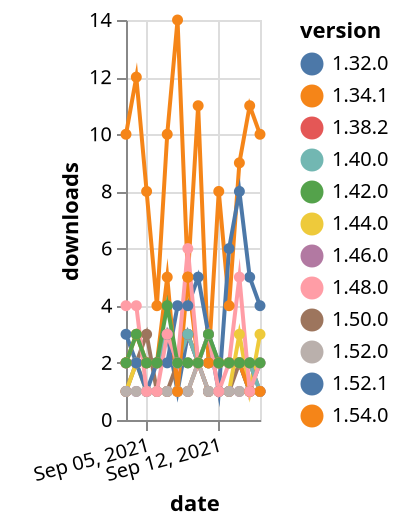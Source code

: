 {"$schema": "https://vega.github.io/schema/vega-lite/v5.json", "description": "A simple bar chart with embedded data.", "data": {"values": [{"date": "2021-09-03", "total": 5391, "delta": 2, "version": "1.32.0"}, {"date": "2021-09-04", "total": 5393, "delta": 2, "version": "1.32.0"}, {"date": "2021-09-05", "total": 5395, "delta": 2, "version": "1.32.0"}, {"date": "2021-09-06", "total": 5397, "delta": 2, "version": "1.32.0"}, {"date": "2021-09-07", "total": 5400, "delta": 3, "version": "1.32.0"}, {"date": "2021-09-08", "total": 5401, "delta": 1, "version": "1.32.0"}, {"date": "2021-09-09", "total": 5404, "delta": 3, "version": "1.32.0"}, {"date": "2021-09-10", "total": 5406, "delta": 2, "version": "1.32.0"}, {"date": "2021-09-11", "total": 5409, "delta": 3, "version": "1.32.0"}, {"date": "2021-09-12", "total": 5411, "delta": 2, "version": "1.32.0"}, {"date": "2021-09-13", "total": 5413, "delta": 2, "version": "1.32.0"}, {"date": "2021-09-14", "total": 5415, "delta": 2, "version": "1.32.0"}, {"date": "2021-09-15", "total": 5416, "delta": 1, "version": "1.32.0"}, {"date": "2021-09-16", "total": 5418, "delta": 2, "version": "1.32.0"}, {"date": "2021-09-03", "total": 568, "delta": 10, "version": "1.54.0"}, {"date": "2021-09-04", "total": 580, "delta": 12, "version": "1.54.0"}, {"date": "2021-09-05", "total": 588, "delta": 8, "version": "1.54.0"}, {"date": "2021-09-06", "total": 592, "delta": 4, "version": "1.54.0"}, {"date": "2021-09-07", "total": 602, "delta": 10, "version": "1.54.0"}, {"date": "2021-09-08", "total": 616, "delta": 14, "version": "1.54.0"}, {"date": "2021-09-09", "total": 621, "delta": 5, "version": "1.54.0"}, {"date": "2021-09-10", "total": 632, "delta": 11, "version": "1.54.0"}, {"date": "2021-09-11", "total": 634, "delta": 2, "version": "1.54.0"}, {"date": "2021-09-12", "total": 642, "delta": 8, "version": "1.54.0"}, {"date": "2021-09-13", "total": 646, "delta": 4, "version": "1.54.0"}, {"date": "2021-09-14", "total": 655, "delta": 9, "version": "1.54.0"}, {"date": "2021-09-15", "total": 666, "delta": 11, "version": "1.54.0"}, {"date": "2021-09-16", "total": 676, "delta": 10, "version": "1.54.0"}, {"date": "2021-09-03", "total": 653, "delta": 1, "version": "1.50.0"}, {"date": "2021-09-04", "total": 655, "delta": 2, "version": "1.50.0"}, {"date": "2021-09-05", "total": 658, "delta": 3, "version": "1.50.0"}, {"date": "2021-09-06", "total": 659, "delta": 1, "version": "1.50.0"}, {"date": "2021-09-07", "total": 660, "delta": 1, "version": "1.50.0"}, {"date": "2021-09-08", "total": 662, "delta": 2, "version": "1.50.0"}, {"date": "2021-09-09", "total": 664, "delta": 2, "version": "1.50.0"}, {"date": "2021-09-10", "total": 666, "delta": 2, "version": "1.50.0"}, {"date": "2021-09-11", "total": 667, "delta": 1, "version": "1.50.0"}, {"date": "2021-09-12", "total": 668, "delta": 1, "version": "1.50.0"}, {"date": "2021-09-13", "total": 669, "delta": 1, "version": "1.50.0"}, {"date": "2021-09-14", "total": 671, "delta": 2, "version": "1.50.0"}, {"date": "2021-09-15", "total": 672, "delta": 1, "version": "1.50.0"}, {"date": "2021-09-16", "total": 673, "delta": 1, "version": "1.50.0"}, {"date": "2021-09-03", "total": 2170, "delta": 1, "version": "1.44.0"}, {"date": "2021-09-04", "total": 2172, "delta": 2, "version": "1.44.0"}, {"date": "2021-09-05", "total": 2173, "delta": 1, "version": "1.44.0"}, {"date": "2021-09-06", "total": 2174, "delta": 1, "version": "1.44.0"}, {"date": "2021-09-07", "total": 2175, "delta": 1, "version": "1.44.0"}, {"date": "2021-09-08", "total": 2176, "delta": 1, "version": "1.44.0"}, {"date": "2021-09-09", "total": 2177, "delta": 1, "version": "1.44.0"}, {"date": "2021-09-10", "total": 2179, "delta": 2, "version": "1.44.0"}, {"date": "2021-09-11", "total": 2180, "delta": 1, "version": "1.44.0"}, {"date": "2021-09-12", "total": 2181, "delta": 1, "version": "1.44.0"}, {"date": "2021-09-13", "total": 2182, "delta": 1, "version": "1.44.0"}, {"date": "2021-09-14", "total": 2185, "delta": 3, "version": "1.44.0"}, {"date": "2021-09-15", "total": 2186, "delta": 1, "version": "1.44.0"}, {"date": "2021-09-16", "total": 2189, "delta": 3, "version": "1.44.0"}, {"date": "2021-09-03", "total": 2703, "delta": 2, "version": "1.38.2"}, {"date": "2021-09-04", "total": 2705, "delta": 2, "version": "1.38.2"}, {"date": "2021-09-05", "total": 2707, "delta": 2, "version": "1.38.2"}, {"date": "2021-09-06", "total": 2709, "delta": 2, "version": "1.38.2"}, {"date": "2021-09-07", "total": 2712, "delta": 3, "version": "1.38.2"}, {"date": "2021-09-08", "total": 2714, "delta": 2, "version": "1.38.2"}, {"date": "2021-09-09", "total": 2717, "delta": 3, "version": "1.38.2"}, {"date": "2021-09-10", "total": 2719, "delta": 2, "version": "1.38.2"}, {"date": "2021-09-11", "total": 2721, "delta": 2, "version": "1.38.2"}, {"date": "2021-09-12", "total": 2723, "delta": 2, "version": "1.38.2"}, {"date": "2021-09-13", "total": 2725, "delta": 2, "version": "1.38.2"}, {"date": "2021-09-14", "total": 2727, "delta": 2, "version": "1.38.2"}, {"date": "2021-09-15", "total": 2729, "delta": 2, "version": "1.38.2"}, {"date": "2021-09-16", "total": 2730, "delta": 1, "version": "1.38.2"}, {"date": "2021-09-03", "total": 4844, "delta": 2, "version": "1.40.0"}, {"date": "2021-09-04", "total": 4846, "delta": 2, "version": "1.40.0"}, {"date": "2021-09-05", "total": 4848, "delta": 2, "version": "1.40.0"}, {"date": "2021-09-06", "total": 4850, "delta": 2, "version": "1.40.0"}, {"date": "2021-09-07", "total": 4853, "delta": 3, "version": "1.40.0"}, {"date": "2021-09-08", "total": 4855, "delta": 2, "version": "1.40.0"}, {"date": "2021-09-09", "total": 4858, "delta": 3, "version": "1.40.0"}, {"date": "2021-09-10", "total": 4860, "delta": 2, "version": "1.40.0"}, {"date": "2021-09-11", "total": 4862, "delta": 2, "version": "1.40.0"}, {"date": "2021-09-12", "total": 4864, "delta": 2, "version": "1.40.0"}, {"date": "2021-09-13", "total": 4866, "delta": 2, "version": "1.40.0"}, {"date": "2021-09-14", "total": 4868, "delta": 2, "version": "1.40.0"}, {"date": "2021-09-15", "total": 4870, "delta": 2, "version": "1.40.0"}, {"date": "2021-09-16", "total": 4871, "delta": 1, "version": "1.40.0"}, {"date": "2021-09-03", "total": 1082, "delta": 3, "version": "1.52.1"}, {"date": "2021-09-04", "total": 1084, "delta": 2, "version": "1.52.1"}, {"date": "2021-09-05", "total": 1085, "delta": 1, "version": "1.52.1"}, {"date": "2021-09-06", "total": 1087, "delta": 2, "version": "1.52.1"}, {"date": "2021-09-07", "total": 1089, "delta": 2, "version": "1.52.1"}, {"date": "2021-09-08", "total": 1093, "delta": 4, "version": "1.52.1"}, {"date": "2021-09-09", "total": 1097, "delta": 4, "version": "1.52.1"}, {"date": "2021-09-10", "total": 1102, "delta": 5, "version": "1.52.1"}, {"date": "2021-09-11", "total": 1105, "delta": 3, "version": "1.52.1"}, {"date": "2021-09-12", "total": 1106, "delta": 1, "version": "1.52.1"}, {"date": "2021-09-13", "total": 1112, "delta": 6, "version": "1.52.1"}, {"date": "2021-09-14", "total": 1120, "delta": 8, "version": "1.52.1"}, {"date": "2021-09-15", "total": 1125, "delta": 5, "version": "1.52.1"}, {"date": "2021-09-16", "total": 1129, "delta": 4, "version": "1.52.1"}, {"date": "2021-09-03", "total": 786, "delta": 1, "version": "1.46.0"}, {"date": "2021-09-04", "total": 787, "delta": 1, "version": "1.46.0"}, {"date": "2021-09-05", "total": 788, "delta": 1, "version": "1.46.0"}, {"date": "2021-09-06", "total": 789, "delta": 1, "version": "1.46.0"}, {"date": "2021-09-07", "total": 790, "delta": 1, "version": "1.46.0"}, {"date": "2021-09-08", "total": 791, "delta": 1, "version": "1.46.0"}, {"date": "2021-09-09", "total": 792, "delta": 1, "version": "1.46.0"}, {"date": "2021-09-10", "total": 794, "delta": 2, "version": "1.46.0"}, {"date": "2021-09-11", "total": 795, "delta": 1, "version": "1.46.0"}, {"date": "2021-09-12", "total": 796, "delta": 1, "version": "1.46.0"}, {"date": "2021-09-13", "total": 797, "delta": 1, "version": "1.46.0"}, {"date": "2021-09-14", "total": 798, "delta": 1, "version": "1.46.0"}, {"date": "2021-09-15", "total": 799, "delta": 1, "version": "1.46.0"}, {"date": "2021-09-16", "total": 800, "delta": 1, "version": "1.46.0"}, {"date": "2021-09-03", "total": 1074, "delta": 1, "version": "1.52.0"}, {"date": "2021-09-04", "total": 1075, "delta": 1, "version": "1.52.0"}, {"date": "2021-09-05", "total": 1076, "delta": 1, "version": "1.52.0"}, {"date": "2021-09-06", "total": 1077, "delta": 1, "version": "1.52.0"}, {"date": "2021-09-07", "total": 1078, "delta": 1, "version": "1.52.0"}, {"date": "2021-09-08", "total": 1079, "delta": 1, "version": "1.52.0"}, {"date": "2021-09-09", "total": 1080, "delta": 1, "version": "1.52.0"}, {"date": "2021-09-10", "total": 1082, "delta": 2, "version": "1.52.0"}, {"date": "2021-09-11", "total": 1083, "delta": 1, "version": "1.52.0"}, {"date": "2021-09-12", "total": 1084, "delta": 1, "version": "1.52.0"}, {"date": "2021-09-13", "total": 1085, "delta": 1, "version": "1.52.0"}, {"date": "2021-09-14", "total": 1086, "delta": 1, "version": "1.52.0"}, {"date": "2021-09-15", "total": 1087, "delta": 1, "version": "1.52.0"}, {"date": "2021-09-16", "total": 1088, "delta": 1, "version": "1.52.0"}, {"date": "2021-09-03", "total": 5261, "delta": 2, "version": "1.34.1"}, {"date": "2021-09-04", "total": 5264, "delta": 3, "version": "1.34.1"}, {"date": "2021-09-05", "total": 5266, "delta": 2, "version": "1.34.1"}, {"date": "2021-09-06", "total": 5268, "delta": 2, "version": "1.34.1"}, {"date": "2021-09-07", "total": 5273, "delta": 5, "version": "1.34.1"}, {"date": "2021-09-08", "total": 5274, "delta": 1, "version": "1.34.1"}, {"date": "2021-09-09", "total": 5279, "delta": 5, "version": "1.34.1"}, {"date": "2021-09-10", "total": 5281, "delta": 2, "version": "1.34.1"}, {"date": "2021-09-11", "total": 5283, "delta": 2, "version": "1.34.1"}, {"date": "2021-09-12", "total": 5285, "delta": 2, "version": "1.34.1"}, {"date": "2021-09-13", "total": 5287, "delta": 2, "version": "1.34.1"}, {"date": "2021-09-14", "total": 5289, "delta": 2, "version": "1.34.1"}, {"date": "2021-09-15", "total": 5290, "delta": 1, "version": "1.34.1"}, {"date": "2021-09-16", "total": 5291, "delta": 1, "version": "1.34.1"}, {"date": "2021-09-03", "total": 2652, "delta": 4, "version": "1.48.0"}, {"date": "2021-09-04", "total": 2656, "delta": 4, "version": "1.48.0"}, {"date": "2021-09-05", "total": 2657, "delta": 1, "version": "1.48.0"}, {"date": "2021-09-06", "total": 2658, "delta": 1, "version": "1.48.0"}, {"date": "2021-09-07", "total": 2661, "delta": 3, "version": "1.48.0"}, {"date": "2021-09-08", "total": 2663, "delta": 2, "version": "1.48.0"}, {"date": "2021-09-09", "total": 2669, "delta": 6, "version": "1.48.0"}, {"date": "2021-09-10", "total": 2671, "delta": 2, "version": "1.48.0"}, {"date": "2021-09-11", "total": 2674, "delta": 3, "version": "1.48.0"}, {"date": "2021-09-12", "total": 2675, "delta": 1, "version": "1.48.0"}, {"date": "2021-09-13", "total": 2677, "delta": 2, "version": "1.48.0"}, {"date": "2021-09-14", "total": 2682, "delta": 5, "version": "1.48.0"}, {"date": "2021-09-15", "total": 2683, "delta": 1, "version": "1.48.0"}, {"date": "2021-09-16", "total": 2685, "delta": 2, "version": "1.48.0"}, {"date": "2021-09-03", "total": 3492, "delta": 2, "version": "1.42.0"}, {"date": "2021-09-04", "total": 3495, "delta": 3, "version": "1.42.0"}, {"date": "2021-09-05", "total": 3497, "delta": 2, "version": "1.42.0"}, {"date": "2021-09-06", "total": 3499, "delta": 2, "version": "1.42.0"}, {"date": "2021-09-07", "total": 3503, "delta": 4, "version": "1.42.0"}, {"date": "2021-09-08", "total": 3505, "delta": 2, "version": "1.42.0"}, {"date": "2021-09-09", "total": 3507, "delta": 2, "version": "1.42.0"}, {"date": "2021-09-10", "total": 3509, "delta": 2, "version": "1.42.0"}, {"date": "2021-09-11", "total": 3512, "delta": 3, "version": "1.42.0"}, {"date": "2021-09-12", "total": 3514, "delta": 2, "version": "1.42.0"}, {"date": "2021-09-13", "total": 3516, "delta": 2, "version": "1.42.0"}, {"date": "2021-09-14", "total": 3518, "delta": 2, "version": "1.42.0"}, {"date": "2021-09-15", "total": 3520, "delta": 2, "version": "1.42.0"}, {"date": "2021-09-16", "total": 3522, "delta": 2, "version": "1.42.0"}]}, "width": "container", "mark": {"type": "line", "point": {"filled": true}}, "encoding": {"x": {"field": "date", "type": "temporal", "timeUnit": "yearmonthdate", "title": "date", "axis": {"labelAngle": -15}}, "y": {"field": "delta", "type": "quantitative", "title": "downloads"}, "color": {"field": "version", "type": "nominal"}, "tooltip": {"field": "delta"}}}